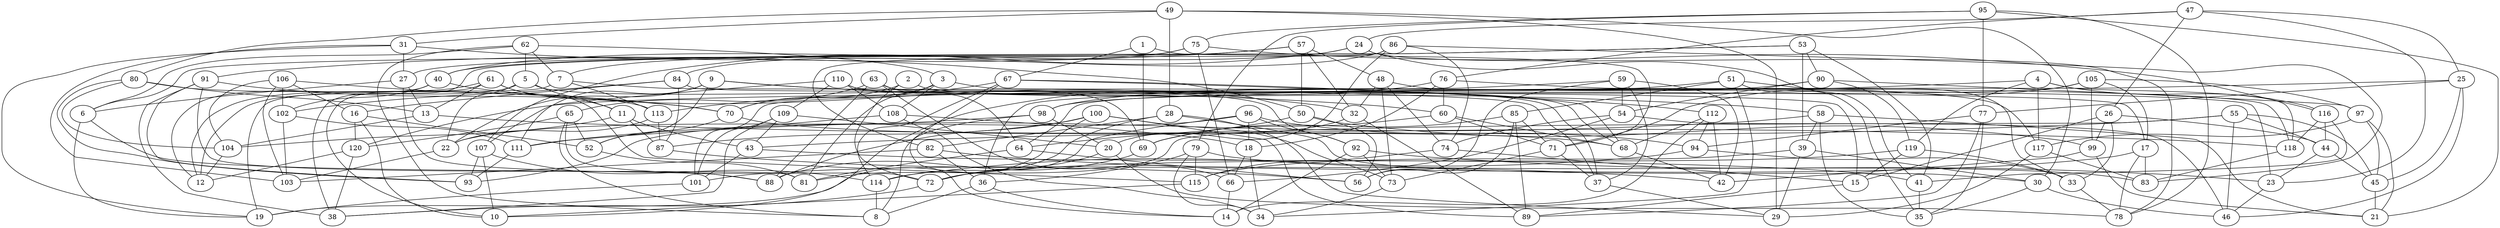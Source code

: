 graph G {
62 -- 3;
62 -- 5;
62 -- 6;
62 -- 7;
62 -- 8;
4 -- 120;
4 -- 119;
4 -- 118;
4 -- 117;
4 -- 116;
61 -- 115;
61 -- 10;
61 -- 11;
61 -- 12;
61 -- 13;
67 -- 68;
67 -- 114;
67 -- 113;
67 -- 112;
67 -- 14;
110 -- 69;
110 -- 109;
110 -- 108;
110 -- 107;
110 -- 15;
106 -- 70;
106 -- 104;
106 -- 103;
106 -- 102;
106 -- 16;
105 -- 71;
105 -- 99;
105 -- 98;
105 -- 97;
105 -- 17;
96 -- 72;
96 -- 94;
96 -- 93;
96 -- 92;
96 -- 18;
100 -- 73;
100 -- 89;
100 -- 88;
100 -- 87;
100 -- 19;
86 -- 74;
86 -- 84;
86 -- 83;
86 -- 82;
86 -- 20;
95 -- 75;
95 -- 79;
95 -- 78;
95 -- 77;
95 -- 21;
47 -- 76;
47 -- 23;
47 -- 24;
47 -- 25;
47 -- 26;
49 -- 80;
49 -- 28;
49 -- 29;
49 -- 30;
49 -- 31;
51 -- 85;
51 -- 33;
51 -- 34;
51 -- 35;
51 -- 36;
53 -- 90;
53 -- 38;
53 -- 39;
53 -- 40;
53 -- 41;
55 -- 81;
55 -- 43;
55 -- 44;
55 -- 45;
55 -- 46;
57 -- 91;
57 -- 48;
57 -- 27;
57 -- 50;
57 -- 32;
59 -- 101;
59 -- 37;
59 -- 54;
59 -- 42;
59 -- 56;
9 -- 111;
9 -- 58;
9 -- 52;
9 -- 60;
9 -- 22;
63 -- 64;
63 -- 65;
63 -- 66;
63 -- 37;
63 -- 88;
75 -- 116;
75 -- 66;
75 -- 6;
75 -- 7;
65 -- 72;
65 -- 120;
65 -- 8;
65 -- 52;
76 -- 18;
76 -- 118;
76 -- 10;
76 -- 60;
5 -- 92;
5 -- 11;
5 -- 12;
5 -- 22;
80 -- 93;
80 -- 104;
80 -- 113;
80 -- 13;
112 -- 14;
112 -- 68;
112 -- 94;
112 -- 42;
85 -- 71;
85 -- 89;
85 -- 69;
85 -- 56;
84 -- 17;
84 -- 102;
84 -- 16;
84 -- 87;
90 -- 97;
90 -- 98;
90 -- 119;
90 -- 54;
31 -- 103;
31 -- 19;
31 -- 27;
31 -- 50;
25 -- 64;
25 -- 77;
25 -- 45;
25 -- 46;
26 -- 99;
26 -- 44;
26 -- 33;
26 -- 15;
24 -- 107;
24 -- 40;
24 -- 41;
24 -- 78;
79 -- 115;
79 -- 36;
79 -- 83;
79 -- 34;
28 -- 114;
28 -- 82;
28 -- 29;
28 -- 30;
48 -- 117;
48 -- 74;
48 -- 32;
48 -- 73;
58 -- 111;
58 -- 39;
58 -- 21;
58 -- 35;
109 -- 101;
109 -- 38;
109 -- 43;
109 -- 20;
3 -- 23;
3 -- 108;
3 -- 70;
3 -- 81;
91 -- 38;
91 -- 70;
91 -- 81;
91 -- 93;
27 -- 13;
27 -- 88;
27 -- 6;
7 -- 113;
7 -- 37;
7 -- 19;
16 -- 120;
16 -- 52;
16 -- 10;
11 -- 87;
11 -- 104;
11 -- 43;
98 -- 22;
98 -- 8;
98 -- 20;
77 -- 89;
77 -- 35;
77 -- 94;
40 -- 102;
40 -- 12;
40 -- 32;
82 -- 103;
82 -- 42;
82 -- 36;
39 -- 115;
39 -- 29;
39 -- 30;
108 -- 111;
108 -- 34;
108 -- 18;
116 -- 118;
116 -- 44;
116 -- 41;
60 -- 68;
60 -- 69;
60 -- 71;
119 -- 72;
119 -- 33;
119 -- 15;
54 -- 66;
54 -- 46;
54 -- 74;
92 -- 23;
92 -- 73;
92 -- 14;
17 -- 101;
17 -- 83;
17 -- 78;
97 -- 117;
97 -- 45;
97 -- 21;
50 -- 56;
50 -- 64;
50 -- 99;
107 -- 114;
107 -- 10;
107 -- 93;
64 -- 81;
64 -- 56;
117 -- 29;
117 -- 83;
99 -- 42;
99 -- 21;
120 -- 12;
120 -- 38;
30 -- 35;
30 -- 46;
36 -- 8;
36 -- 14;
6 -- 19;
6 -- 88;
32 -- 89;
32 -- 69;
74 -- 115;
74 -- 15;
13 -- 118;
13 -- 104;
18 -- 66;
18 -- 34;
43 -- 101;
43 -- 41;
94 -- 114;
94 -- 33;
44 -- 23;
44 -- 45;
20 -- 72;
20 -- 78;
70 -- 68;
70 -- 52;
71 -- 37;
71 -- 73;
113 -- 87;
113 -- 22;
102 -- 103;
102 -- 111;
22 -- 103;
111 -- 93;
115 -- 10;
87 -- 56;
52 -- 81;
37 -- 29;
118 -- 83;
68 -- 42;
45 -- 21;
72 -- 38;
104 -- 12;
23 -- 46;
41 -- 35;
114 -- 8;
66 -- 14;
101 -- 19;
33 -- 78;
73 -- 34;
15 -- 89;
69 -- 88;
1 -- 67;
2 -- 68;
1 -- 69;
2 -- 70;
1 -- 71;
2 -- 72;
}